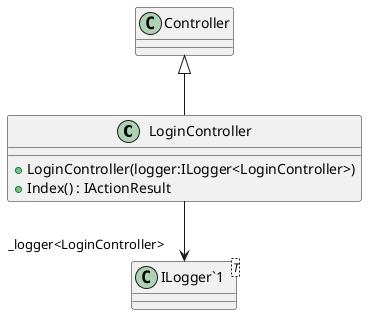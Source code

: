 @startuml
class LoginController {
    + LoginController(logger:ILogger<LoginController>)
    + Index() : IActionResult
}
class "ILogger`1"<T> {
}
Controller <|-- LoginController
LoginController --> "_logger<LoginController>" "ILogger`1"
@enduml
